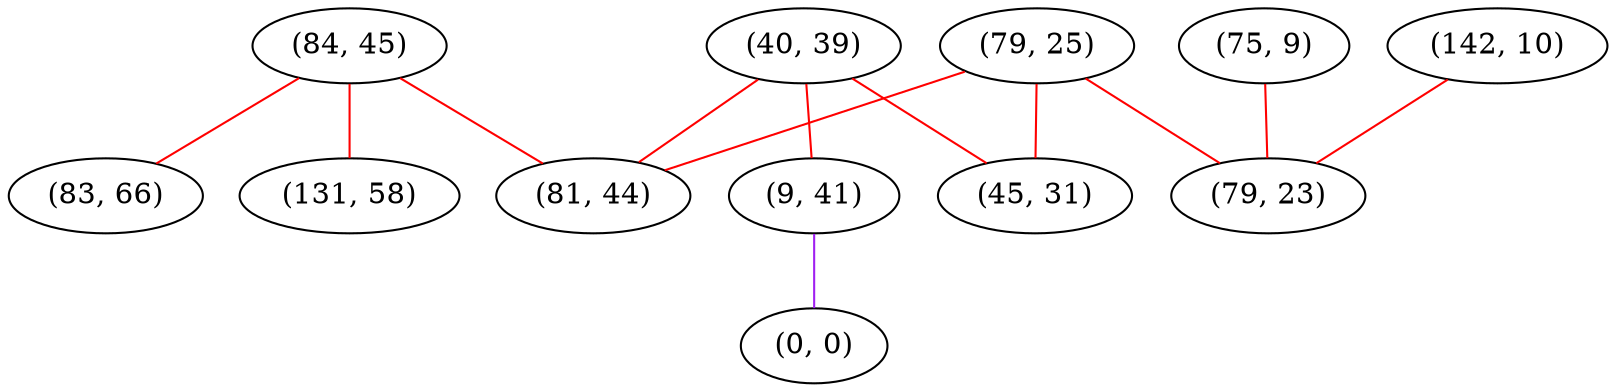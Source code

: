 graph "" {
"(84, 45)";
"(142, 10)";
"(40, 39)";
"(79, 25)";
"(75, 9)";
"(9, 41)";
"(83, 66)";
"(0, 0)";
"(81, 44)";
"(131, 58)";
"(45, 31)";
"(79, 23)";
"(84, 45)" -- "(83, 66)"  [color=red, key=0, weight=1];
"(84, 45)" -- "(131, 58)"  [color=red, key=0, weight=1];
"(84, 45)" -- "(81, 44)"  [color=red, key=0, weight=1];
"(142, 10)" -- "(79, 23)"  [color=red, key=0, weight=1];
"(40, 39)" -- "(45, 31)"  [color=red, key=0, weight=1];
"(40, 39)" -- "(9, 41)"  [color=red, key=0, weight=1];
"(40, 39)" -- "(81, 44)"  [color=red, key=0, weight=1];
"(79, 25)" -- "(45, 31)"  [color=red, key=0, weight=1];
"(79, 25)" -- "(79, 23)"  [color=red, key=0, weight=1];
"(79, 25)" -- "(81, 44)"  [color=red, key=0, weight=1];
"(75, 9)" -- "(79, 23)"  [color=red, key=0, weight=1];
"(9, 41)" -- "(0, 0)"  [color=purple, key=0, weight=4];
}
